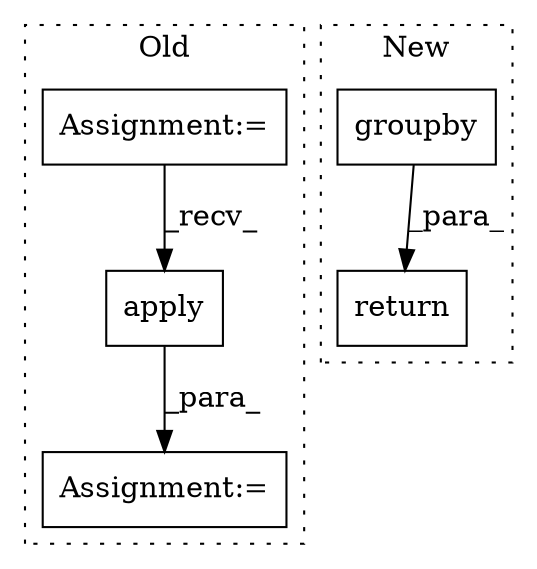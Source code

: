 digraph G {
subgraph cluster0 {
1 [label="apply" a="32" s="2369,2396" l="6,1" shape="box"];
3 [label="Assignment:=" a="7" s="2339" l="26" shape="box"];
5 [label="Assignment:=" a="7" s="2197,2404" l="53,2" shape="box"];
label = "Old";
style="dotted";
}
subgraph cluster1 {
2 [label="groupby" a="32" s="2236,2350" l="19,-5" shape="box"];
4 [label="return" a="41" s="2390" l="18" shape="box"];
label = "New";
style="dotted";
}
1 -> 5 [label="_para_"];
2 -> 4 [label="_para_"];
3 -> 1 [label="_recv_"];
}